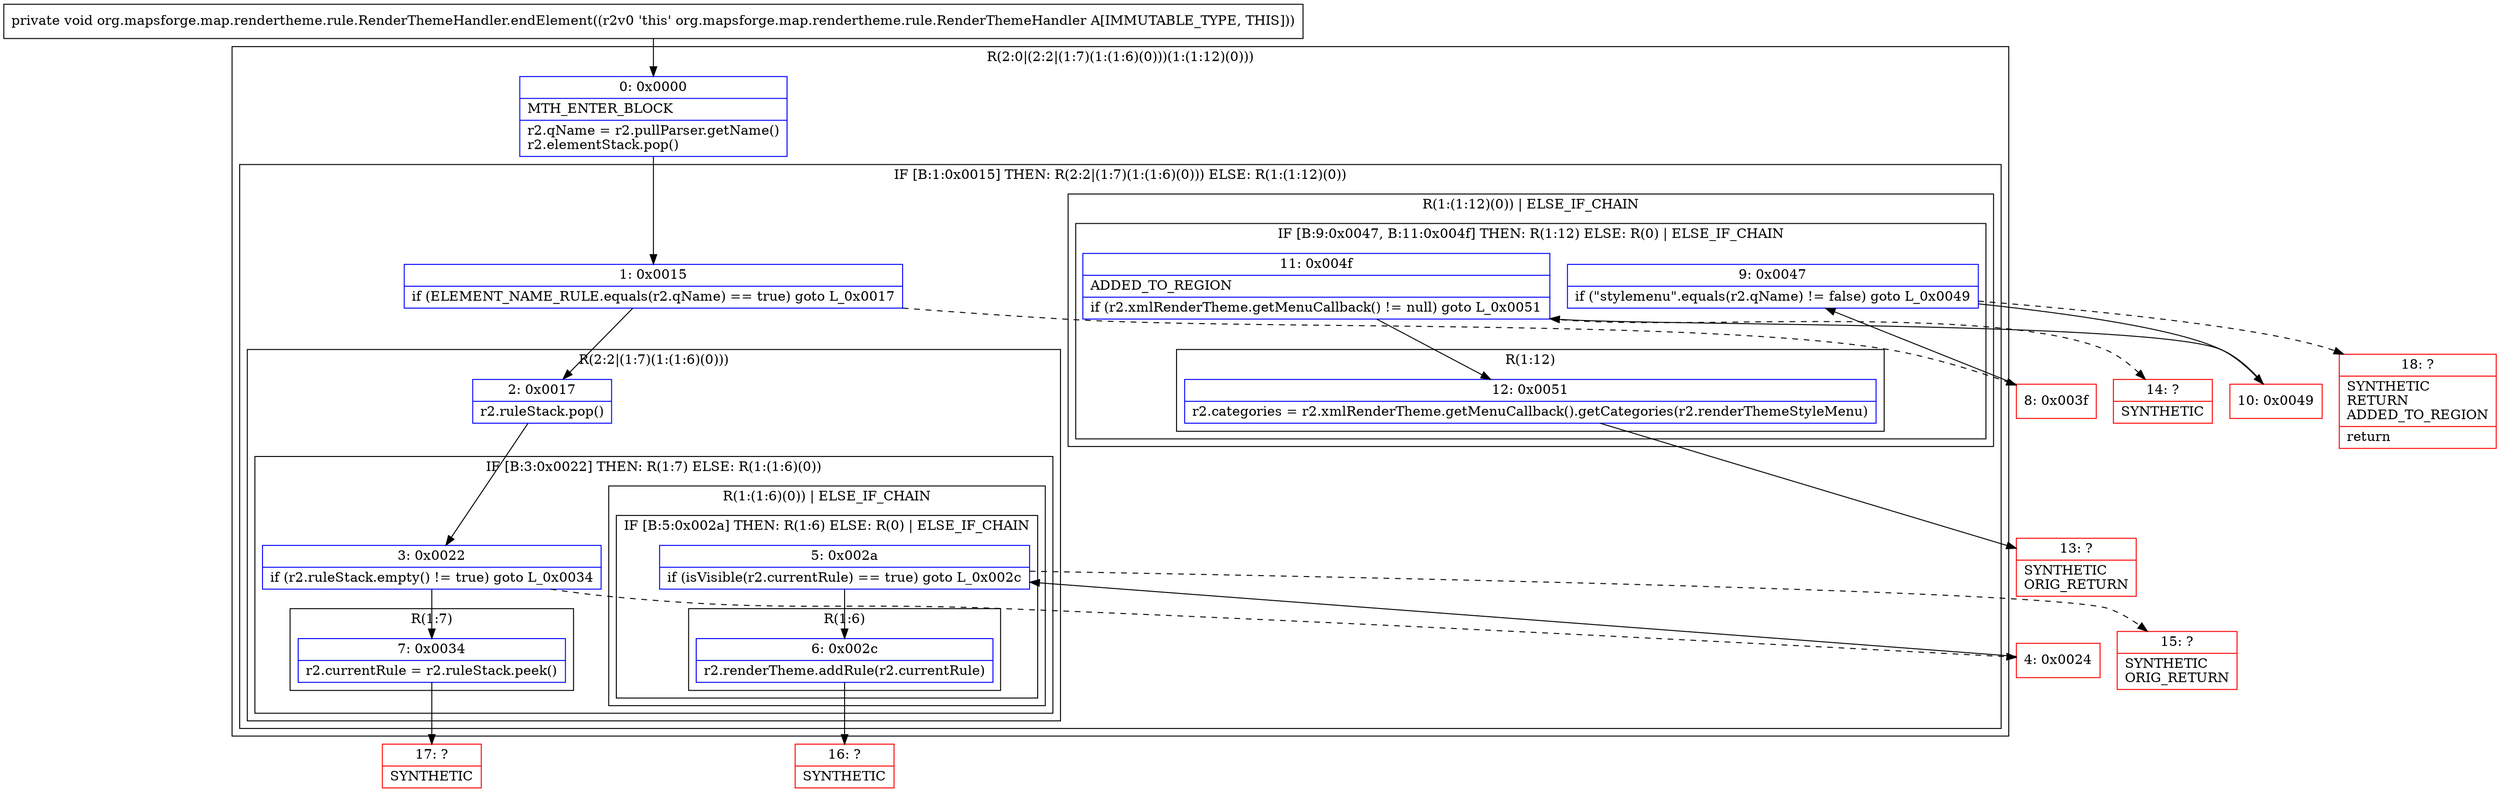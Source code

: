 digraph "CFG fororg.mapsforge.map.rendertheme.rule.RenderThemeHandler.endElement()V" {
subgraph cluster_Region_672329089 {
label = "R(2:0|(2:2|(1:7)(1:(1:6)(0)))(1:(1:12)(0)))";
node [shape=record,color=blue];
Node_0 [shape=record,label="{0\:\ 0x0000|MTH_ENTER_BLOCK\l|r2.qName = r2.pullParser.getName()\lr2.elementStack.pop()\l}"];
subgraph cluster_IfRegion_1573293470 {
label = "IF [B:1:0x0015] THEN: R(2:2|(1:7)(1:(1:6)(0))) ELSE: R(1:(1:12)(0))";
node [shape=record,color=blue];
Node_1 [shape=record,label="{1\:\ 0x0015|if (ELEMENT_NAME_RULE.equals(r2.qName) == true) goto L_0x0017\l}"];
subgraph cluster_Region_973240862 {
label = "R(2:2|(1:7)(1:(1:6)(0)))";
node [shape=record,color=blue];
Node_2 [shape=record,label="{2\:\ 0x0017|r2.ruleStack.pop()\l}"];
subgraph cluster_IfRegion_437076196 {
label = "IF [B:3:0x0022] THEN: R(1:7) ELSE: R(1:(1:6)(0))";
node [shape=record,color=blue];
Node_3 [shape=record,label="{3\:\ 0x0022|if (r2.ruleStack.empty() != true) goto L_0x0034\l}"];
subgraph cluster_Region_634177729 {
label = "R(1:7)";
node [shape=record,color=blue];
Node_7 [shape=record,label="{7\:\ 0x0034|r2.currentRule = r2.ruleStack.peek()\l}"];
}
subgraph cluster_Region_1284447131 {
label = "R(1:(1:6)(0)) | ELSE_IF_CHAIN\l";
node [shape=record,color=blue];
subgraph cluster_IfRegion_1702124190 {
label = "IF [B:5:0x002a] THEN: R(1:6) ELSE: R(0) | ELSE_IF_CHAIN\l";
node [shape=record,color=blue];
Node_5 [shape=record,label="{5\:\ 0x002a|if (isVisible(r2.currentRule) == true) goto L_0x002c\l}"];
subgraph cluster_Region_361639092 {
label = "R(1:6)";
node [shape=record,color=blue];
Node_6 [shape=record,label="{6\:\ 0x002c|r2.renderTheme.addRule(r2.currentRule)\l}"];
}
subgraph cluster_Region_1447519236 {
label = "R(0)";
node [shape=record,color=blue];
}
}
}
}
}
subgraph cluster_Region_1654718100 {
label = "R(1:(1:12)(0)) | ELSE_IF_CHAIN\l";
node [shape=record,color=blue];
subgraph cluster_IfRegion_625469684 {
label = "IF [B:9:0x0047, B:11:0x004f] THEN: R(1:12) ELSE: R(0) | ELSE_IF_CHAIN\l";
node [shape=record,color=blue];
Node_9 [shape=record,label="{9\:\ 0x0047|if (\"stylemenu\".equals(r2.qName) != false) goto L_0x0049\l}"];
Node_11 [shape=record,label="{11\:\ 0x004f|ADDED_TO_REGION\l|if (r2.xmlRenderTheme.getMenuCallback() != null) goto L_0x0051\l}"];
subgraph cluster_Region_1103666020 {
label = "R(1:12)";
node [shape=record,color=blue];
Node_12 [shape=record,label="{12\:\ 0x0051|r2.categories = r2.xmlRenderTheme.getMenuCallback().getCategories(r2.renderThemeStyleMenu)\l}"];
}
subgraph cluster_Region_750952477 {
label = "R(0)";
node [shape=record,color=blue];
}
}
}
}
}
Node_4 [shape=record,color=red,label="{4\:\ 0x0024}"];
Node_8 [shape=record,color=red,label="{8\:\ 0x003f}"];
Node_10 [shape=record,color=red,label="{10\:\ 0x0049}"];
Node_13 [shape=record,color=red,label="{13\:\ ?|SYNTHETIC\lORIG_RETURN\l}"];
Node_14 [shape=record,color=red,label="{14\:\ ?|SYNTHETIC\l}"];
Node_15 [shape=record,color=red,label="{15\:\ ?|SYNTHETIC\lORIG_RETURN\l}"];
Node_16 [shape=record,color=red,label="{16\:\ ?|SYNTHETIC\l}"];
Node_17 [shape=record,color=red,label="{17\:\ ?|SYNTHETIC\l}"];
Node_18 [shape=record,color=red,label="{18\:\ ?|SYNTHETIC\lRETURN\lADDED_TO_REGION\l|return\l}"];
MethodNode[shape=record,label="{private void org.mapsforge.map.rendertheme.rule.RenderThemeHandler.endElement((r2v0 'this' org.mapsforge.map.rendertheme.rule.RenderThemeHandler A[IMMUTABLE_TYPE, THIS])) }"];
MethodNode -> Node_0;
Node_0 -> Node_1;
Node_1 -> Node_2;
Node_1 -> Node_8[style=dashed];
Node_2 -> Node_3;
Node_3 -> Node_4[style=dashed];
Node_3 -> Node_7;
Node_7 -> Node_17;
Node_5 -> Node_6;
Node_5 -> Node_15[style=dashed];
Node_6 -> Node_16;
Node_9 -> Node_10;
Node_9 -> Node_18[style=dashed];
Node_11 -> Node_12;
Node_11 -> Node_14[style=dashed];
Node_12 -> Node_13;
Node_4 -> Node_5;
Node_8 -> Node_9;
Node_10 -> Node_11;
}

